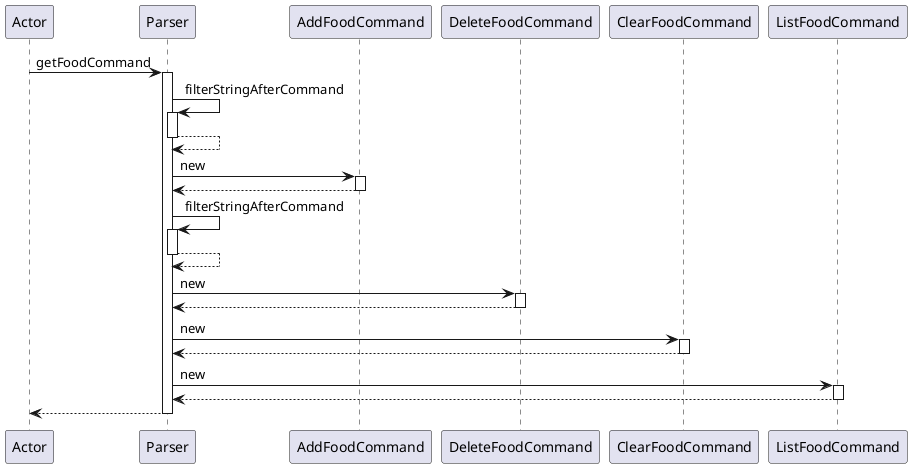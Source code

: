 @startuml
participant Actor
Actor -> Parser : getFoodCommand
activate Parser
Parser -> Parser : filterStringAfterCommand
activate Parser
Parser --> Parser
deactivate Parser
Parser -> AddFoodCommand : new
activate AddFoodCommand
AddFoodCommand --> Parser
deactivate AddFoodCommand
Parser -> Parser : filterStringAfterCommand
activate Parser
Parser --> Parser
deactivate Parser
Parser -> DeleteFoodCommand : new
activate DeleteFoodCommand
DeleteFoodCommand --> Parser
deactivate DeleteFoodCommand
Parser -> ClearFoodCommand : new
activate ClearFoodCommand
ClearFoodCommand --> Parser
deactivate ClearFoodCommand
Parser -> ListFoodCommand : new
activate ListFoodCommand
ListFoodCommand --> Parser
deactivate ListFoodCommand
return
@enduml